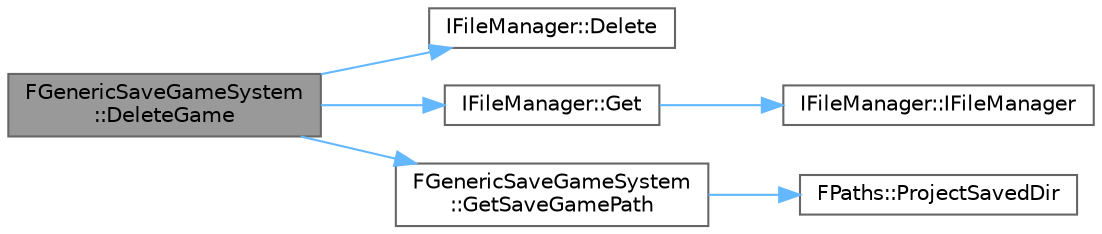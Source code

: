 digraph "FGenericSaveGameSystem::DeleteGame"
{
 // INTERACTIVE_SVG=YES
 // LATEX_PDF_SIZE
  bgcolor="transparent";
  edge [fontname=Helvetica,fontsize=10,labelfontname=Helvetica,labelfontsize=10];
  node [fontname=Helvetica,fontsize=10,shape=box,height=0.2,width=0.4];
  rankdir="LR";
  Node1 [id="Node000001",label="FGenericSaveGameSystem\l::DeleteGame",height=0.2,width=0.4,color="gray40", fillcolor="grey60", style="filled", fontcolor="black",tooltip="Delete an existing save game, blocking until complete."];
  Node1 -> Node2 [id="edge1_Node000001_Node000002",color="steelblue1",style="solid",tooltip=" "];
  Node2 [id="Node000002",label="IFileManager::Delete",height=0.2,width=0.4,color="grey40", fillcolor="white", style="filled",URL="$d5/dec/classIFileManager.html#af84feeb036ec80671b556afcb0103b71",tooltip="Deletes a file."];
  Node1 -> Node3 [id="edge2_Node000001_Node000003",color="steelblue1",style="solid",tooltip=" "];
  Node3 [id="Node000003",label="IFileManager::Get",height=0.2,width=0.4,color="grey40", fillcolor="white", style="filled",URL="$d5/dec/classIFileManager.html#a6e22a65906040d86c2de7f90194937d6",tooltip="Singleton access, platform specific, also calls PreInit()"];
  Node3 -> Node4 [id="edge3_Node000003_Node000004",color="steelblue1",style="solid",tooltip=" "];
  Node4 [id="Node000004",label="IFileManager::IFileManager",height=0.2,width=0.4,color="grey40", fillcolor="white", style="filled",URL="$d5/dec/classIFileManager.html#adebb53bb6ca5667c05e416aaf26e333f",tooltip="Construtor."];
  Node1 -> Node5 [id="edge4_Node000001_Node000005",color="steelblue1",style="solid",tooltip=" "];
  Node5 [id="Node000005",label="FGenericSaveGameSystem\l::GetSaveGamePath",height=0.2,width=0.4,color="grey40", fillcolor="white", style="filled",URL="$d0/d41/classFGenericSaveGameSystem.html#af6af14cdebae5e3c870b4b3fcc1d8936",tooltip="Get the path to save game file for the given name, a platform may be able to simply override this and..."];
  Node5 -> Node6 [id="edge5_Node000005_Node000006",color="steelblue1",style="solid",tooltip=" "];
  Node6 [id="Node000006",label="FPaths::ProjectSavedDir",height=0.2,width=0.4,color="grey40", fillcolor="white", style="filled",URL="$df/d4c/classFPaths.html#afb2e5093bdeb2bd4e6683db54d617f9a",tooltip="Returns the saved directory of the current game by looking at FApp::GetProjectName()."];
}
